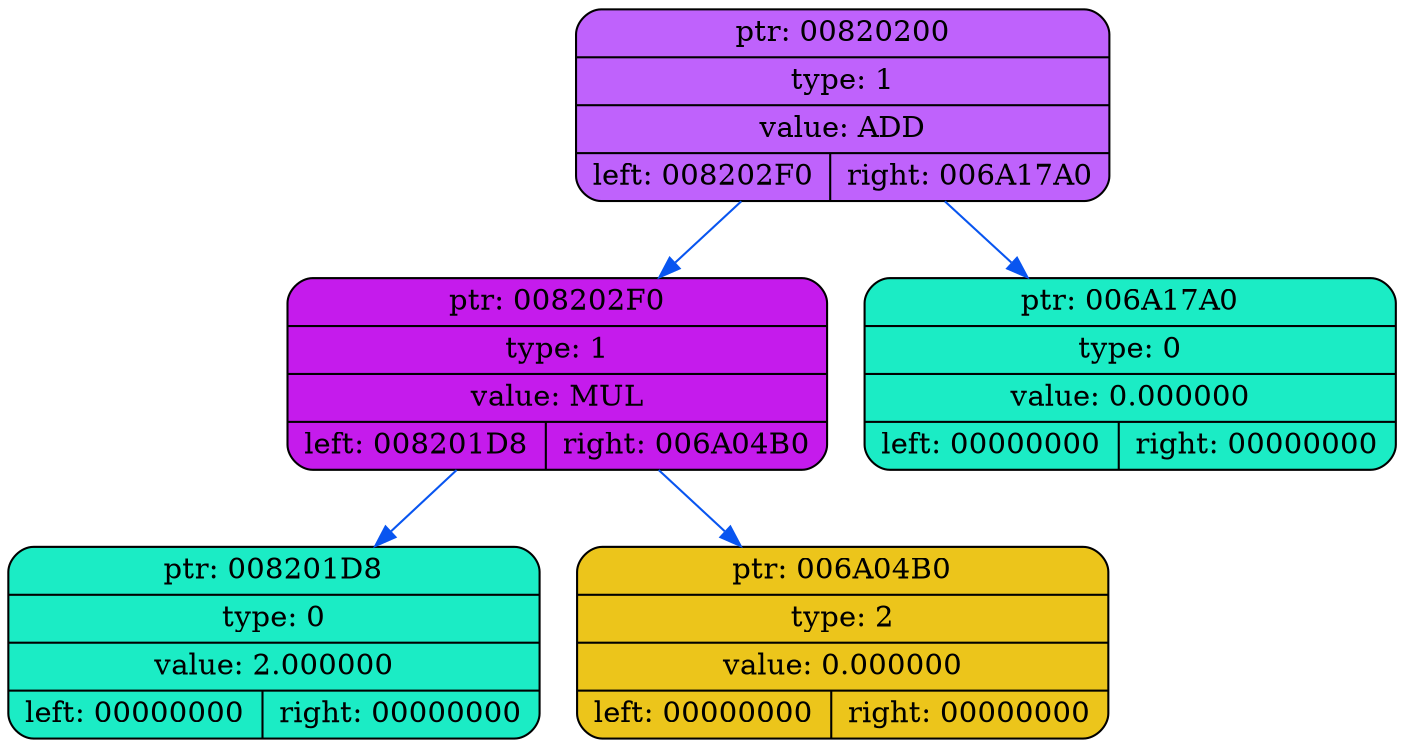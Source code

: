 digraph
{
    rankdir=TP

        node00820200[shape=record,style="rounded,filled",fillcolor="#BF62FC",label="{ ptr: 00820200 | type: 1 | value: ADD| { left: 008202F0 | right: 006A17A0 }}"];
    node00820200 -> node008202F0[color="#0855F0"]
    node008202F0[shape=record,style="rounded,filled",fillcolor="#C51BEC",label="{ ptr: 008202F0 | type: 1 | value: MUL| { left: 008201D8 | right: 006A04B0 }}"];
    node008202F0 -> node008201D8[color="#0855F0"]
    node008201D8[shape=record,style="rounded,filled",fillcolor="#1BECC5",label="{ ptr: 008201D8 | type: 0 | value: 2.000000| { left: 00000000 | right: 00000000 }}"];
    node008202F0 -> node006A04B0[color="#0855F0"]
    node006A04B0[shape=record,style="rounded,filled",fillcolor="#ECC51B",label="{ ptr: 006A04B0 | type: 2 | value: 0.000000| { left: 00000000 | right: 00000000 }}"];
    node00820200 -> node006A17A0[color="#0855F0"]
    node006A17A0[shape=record,style="rounded,filled",fillcolor="#1BECC5",label="{ ptr: 006A17A0 | type: 0 | value: 0.000000| { left: 00000000 | right: 00000000 }}"];
}
